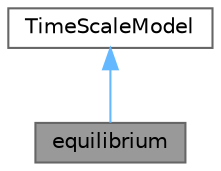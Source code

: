digraph "equilibrium"
{
 // LATEX_PDF_SIZE
  bgcolor="transparent";
  edge [fontname=Helvetica,fontsize=10,labelfontname=Helvetica,labelfontsize=10];
  node [fontname=Helvetica,fontsize=10,shape=box,height=0.2,width=0.4];
  Node1 [id="Node000001",label="equilibrium",height=0.2,width=0.4,color="gray40", fillcolor="grey60", style="filled", fontcolor="black",tooltip="Equlibrium model for the time scale over which properties of a dispersed phase tend towards the mean ..."];
  Node2 -> Node1 [id="edge1_Node000001_Node000002",dir="back",color="steelblue1",style="solid",tooltip=" "];
  Node2 [id="Node000002",label="TimeScaleModel",height=0.2,width=0.4,color="gray40", fillcolor="white", style="filled",URL="$classFoam_1_1TimeScaleModel.html",tooltip="Base class for time scale models."];
}
